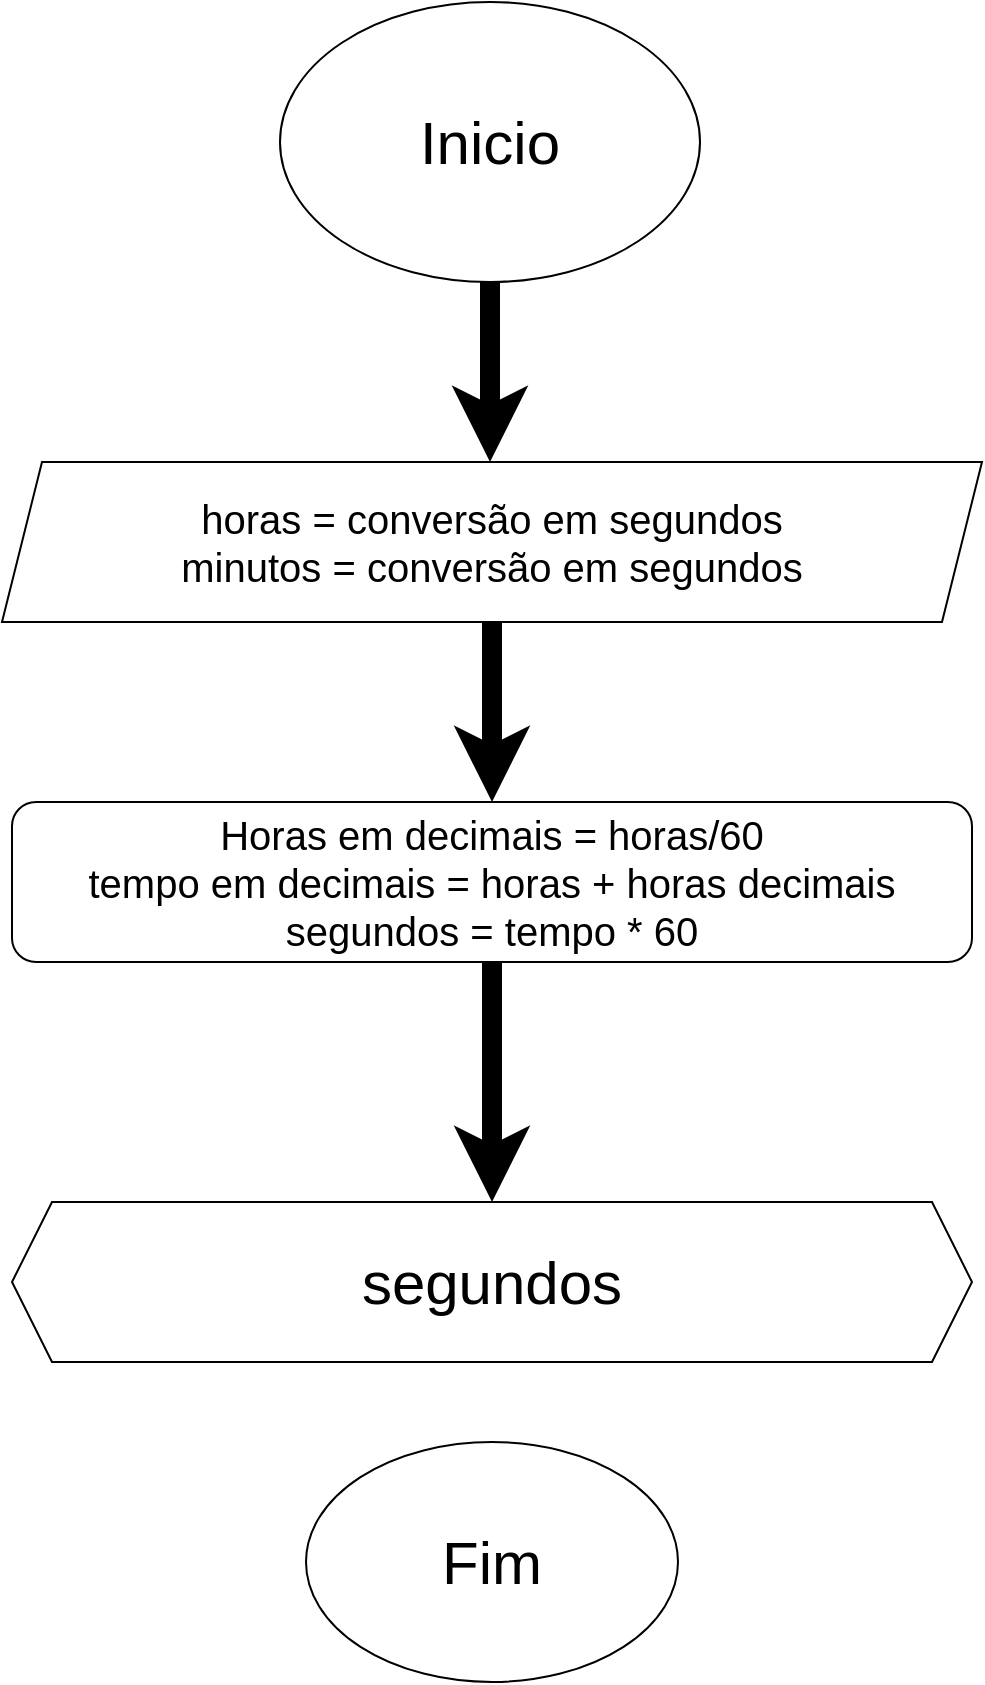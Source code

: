 <mxfile version="26.1.1">
  <diagram name="Página-1" id="ChIYQQ6PtmquqvKr-86P">
    <mxGraphModel dx="1434" dy="772" grid="1" gridSize="10" guides="1" tooltips="1" connect="1" arrows="1" fold="1" page="1" pageScale="1" pageWidth="827" pageHeight="1169" math="0" shadow="0">
      <root>
        <mxCell id="0" />
        <mxCell id="1" parent="0" />
        <mxCell id="TRvgsoYrr0g4D7-EyxeE-3" style="edgeStyle=orthogonalEdgeStyle;rounded=0;orthogonalLoop=1;jettySize=auto;html=1;exitX=0.5;exitY=1;exitDx=0;exitDy=0;fontSize=13;strokeWidth=10;" edge="1" parent="1" source="TRvgsoYrr0g4D7-EyxeE-1">
          <mxGeometry relative="1" as="geometry">
            <mxPoint x="414" y="230" as="targetPoint" />
          </mxGeometry>
        </mxCell>
        <mxCell id="TRvgsoYrr0g4D7-EyxeE-1" value="Inicio" style="ellipse;whiteSpace=wrap;html=1;fontSize=30;" vertex="1" parent="1">
          <mxGeometry x="309" width="210" height="140" as="geometry" />
        </mxCell>
        <mxCell id="TRvgsoYrr0g4D7-EyxeE-7" style="edgeStyle=orthogonalEdgeStyle;rounded=0;orthogonalLoop=1;jettySize=auto;html=1;entryX=0.5;entryY=0;entryDx=0;entryDy=0;strokeWidth=10;" edge="1" parent="1" source="TRvgsoYrr0g4D7-EyxeE-4" target="TRvgsoYrr0g4D7-EyxeE-5">
          <mxGeometry relative="1" as="geometry" />
        </mxCell>
        <mxCell id="TRvgsoYrr0g4D7-EyxeE-4" value="horas = conversão em segundos&lt;div&gt;minutos = conversão em segundos&lt;/div&gt;" style="shape=parallelogram;perimeter=parallelogramPerimeter;whiteSpace=wrap;html=1;fixedSize=1;fontSize=20;" vertex="1" parent="1">
          <mxGeometry x="170" y="230" width="490" height="80" as="geometry" />
        </mxCell>
        <mxCell id="TRvgsoYrr0g4D7-EyxeE-9" style="edgeStyle=orthogonalEdgeStyle;rounded=0;orthogonalLoop=1;jettySize=auto;html=1;entryX=0.5;entryY=0;entryDx=0;entryDy=0;strokeWidth=10;" edge="1" parent="1" source="TRvgsoYrr0g4D7-EyxeE-5" target="TRvgsoYrr0g4D7-EyxeE-8">
          <mxGeometry relative="1" as="geometry" />
        </mxCell>
        <mxCell id="TRvgsoYrr0g4D7-EyxeE-5" value="Horas em decimais = horas/60&lt;div&gt;tempo em decimais = horas + horas decimais&lt;/div&gt;&lt;div&gt;segundos = tempo * 60&lt;/div&gt;" style="rounded=1;whiteSpace=wrap;html=1;fontSize=20;" vertex="1" parent="1">
          <mxGeometry x="175" y="400" width="480" height="80" as="geometry" />
        </mxCell>
        <mxCell id="TRvgsoYrr0g4D7-EyxeE-8" value="segundos" style="shape=hexagon;perimeter=hexagonPerimeter2;whiteSpace=wrap;html=1;fixedSize=1;fontSize=30;" vertex="1" parent="1">
          <mxGeometry x="175" y="600" width="480" height="80" as="geometry" />
        </mxCell>
        <mxCell id="TRvgsoYrr0g4D7-EyxeE-10" value="Fim" style="ellipse;whiteSpace=wrap;html=1;fontSize=30;" vertex="1" parent="1">
          <mxGeometry x="322" y="720" width="186" height="120" as="geometry" />
        </mxCell>
      </root>
    </mxGraphModel>
  </diagram>
</mxfile>

